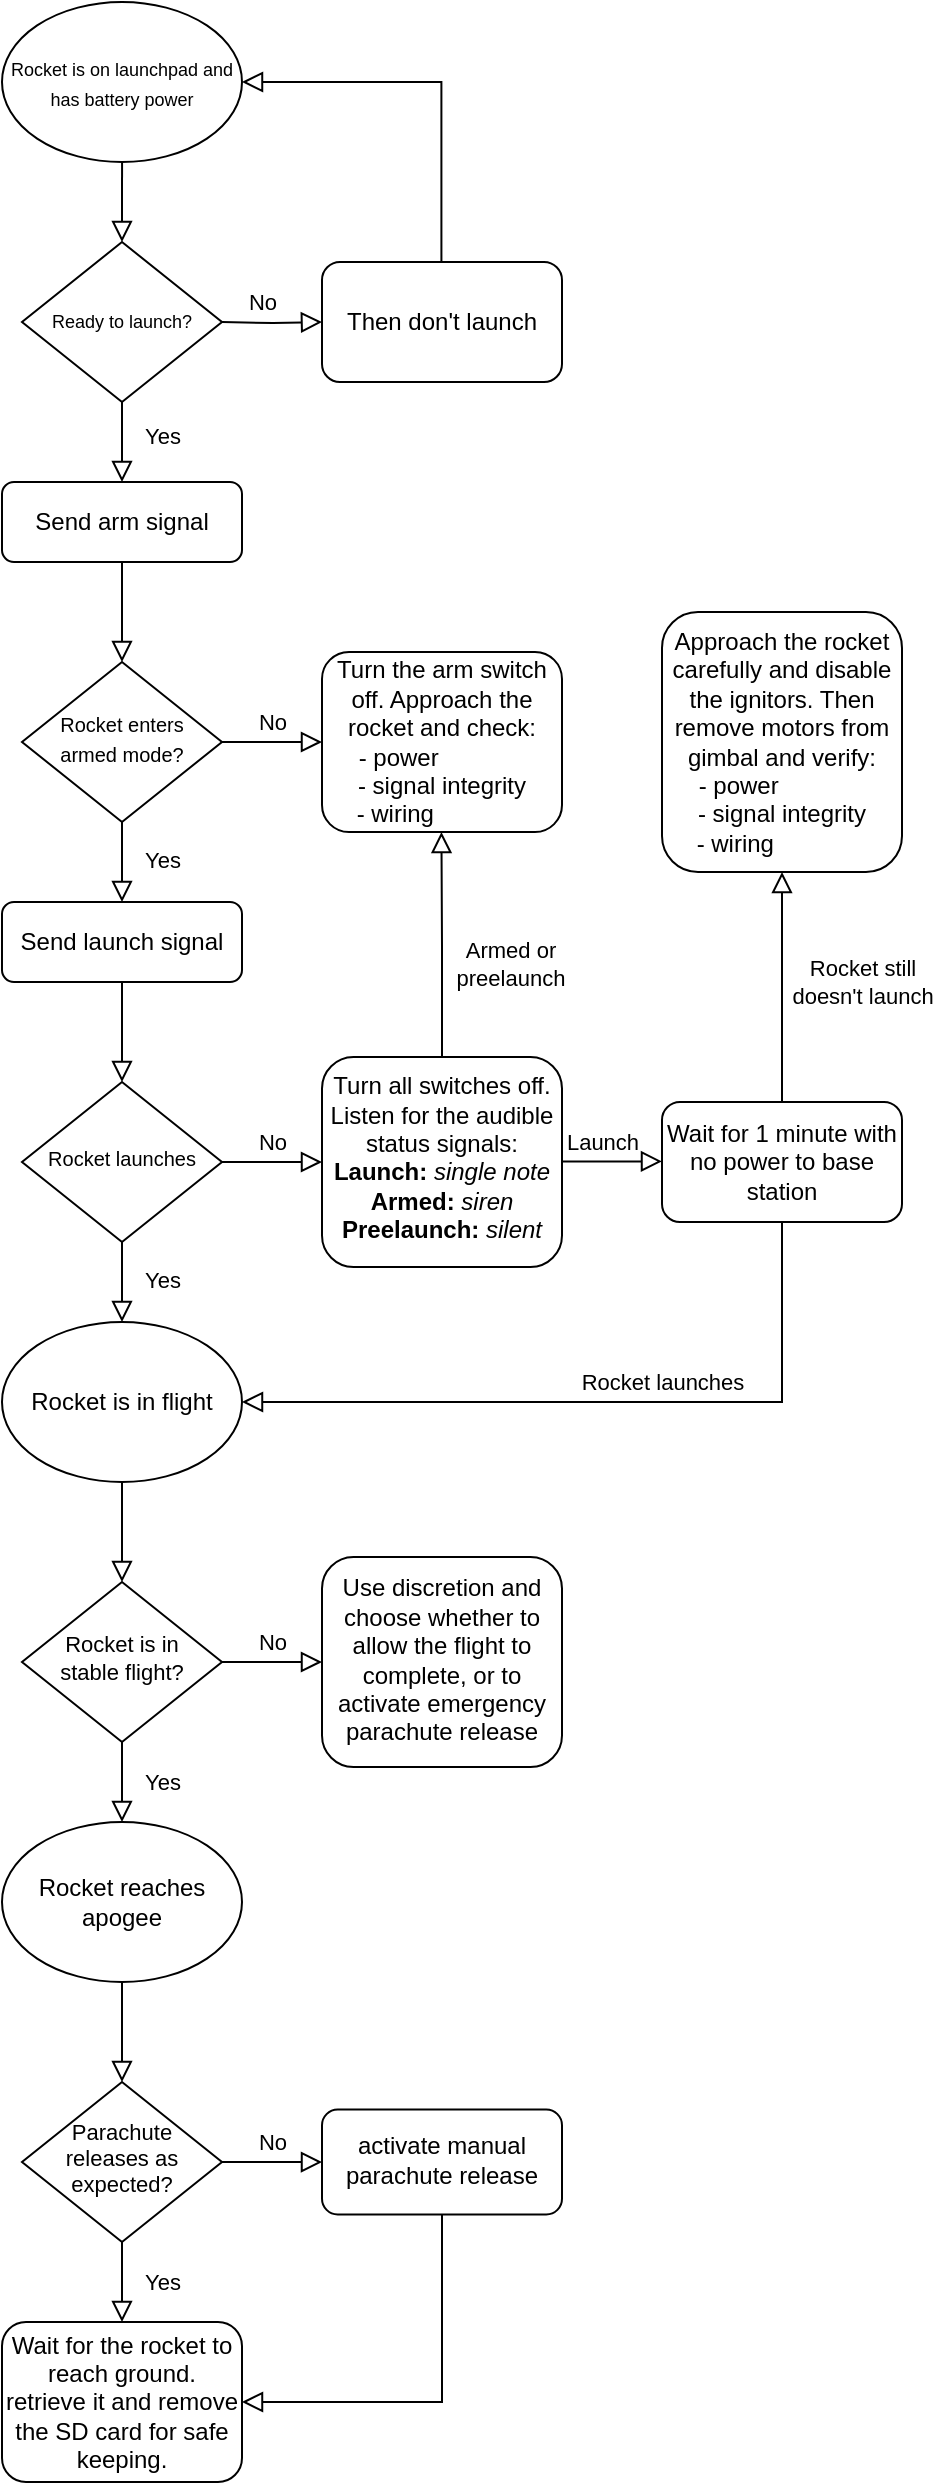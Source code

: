 <mxfile version="27.0.6">
  <diagram id="C5RBs43oDa-KdzZeNtuy" name="Page-1">
    <mxGraphModel dx="4063" dy="3258" grid="1" gridSize="10" guides="1" tooltips="1" connect="1" arrows="1" fold="1" page="1" pageScale="1" pageWidth="827" pageHeight="1169" math="0" shadow="0">
      <root>
        <mxCell id="WIyWlLk6GJQsqaUBKTNV-0" />
        <mxCell id="WIyWlLk6GJQsqaUBKTNV-1" parent="WIyWlLk6GJQsqaUBKTNV-0" />
        <mxCell id="WIyWlLk6GJQsqaUBKTNV-2" value="" style="rounded=0;html=1;jettySize=auto;orthogonalLoop=1;fontSize=11;endArrow=block;endFill=0;endSize=8;strokeWidth=1;shadow=0;labelBackgroundColor=none;edgeStyle=orthogonalEdgeStyle;" parent="WIyWlLk6GJQsqaUBKTNV-1" source="WIyWlLk6GJQsqaUBKTNV-3" target="WIyWlLk6GJQsqaUBKTNV-6" edge="1">
          <mxGeometry relative="1" as="geometry" />
        </mxCell>
        <mxCell id="WIyWlLk6GJQsqaUBKTNV-3" value="Send arm signal" style="rounded=1;whiteSpace=wrap;html=1;fontSize=12;glass=0;strokeWidth=1;shadow=0;" parent="WIyWlLk6GJQsqaUBKTNV-1" vertex="1">
          <mxGeometry x="160" y="80" width="120" height="40" as="geometry" />
        </mxCell>
        <mxCell id="WIyWlLk6GJQsqaUBKTNV-4" value="Yes" style="rounded=0;html=1;jettySize=auto;orthogonalLoop=1;fontSize=11;endArrow=block;endFill=0;endSize=8;strokeWidth=1;shadow=0;labelBackgroundColor=none;edgeStyle=orthogonalEdgeStyle;" parent="WIyWlLk6GJQsqaUBKTNV-1" source="WIyWlLk6GJQsqaUBKTNV-6" edge="1">
          <mxGeometry x="0.013" y="20" relative="1" as="geometry">
            <mxPoint y="-1" as="offset" />
            <mxPoint x="220" y="290" as="targetPoint" />
          </mxGeometry>
        </mxCell>
        <mxCell id="WIyWlLk6GJQsqaUBKTNV-5" value="No" style="edgeStyle=orthogonalEdgeStyle;rounded=0;html=1;jettySize=auto;orthogonalLoop=1;fontSize=11;endArrow=block;endFill=0;endSize=8;strokeWidth=1;shadow=0;labelBackgroundColor=none;" parent="WIyWlLk6GJQsqaUBKTNV-1" source="WIyWlLk6GJQsqaUBKTNV-6" target="WIyWlLk6GJQsqaUBKTNV-7" edge="1">
          <mxGeometry y="10" relative="1" as="geometry">
            <mxPoint as="offset" />
          </mxGeometry>
        </mxCell>
        <mxCell id="WIyWlLk6GJQsqaUBKTNV-6" value="&lt;font style=&quot;font-size: 10px;&quot;&gt;Rocket enters armed mode?&lt;/font&gt;" style="rhombus;whiteSpace=wrap;html=1;shadow=0;fontFamily=Helvetica;fontSize=12;align=center;strokeWidth=1;spacing=9;spacingTop=-4;" parent="WIyWlLk6GJQsqaUBKTNV-1" vertex="1">
          <mxGeometry x="170" y="170" width="100" height="80" as="geometry" />
        </mxCell>
        <mxCell id="WIyWlLk6GJQsqaUBKTNV-7" value="Turn the arm switch off. Approach the rocket and check:&lt;div&gt;&amp;nbsp;- power&amp;nbsp; &amp;nbsp; &amp;nbsp; &amp;nbsp; &amp;nbsp; &amp;nbsp; &amp;nbsp;&amp;nbsp;&lt;/div&gt;&lt;div&gt;- signal integrity&lt;/div&gt;&lt;div&gt;- wiring&amp;nbsp; &amp;nbsp; &amp;nbsp; &amp;nbsp; &amp;nbsp; &amp;nbsp;&lt;span style=&quot;background-color: transparent; color: light-dark(rgb(0, 0, 0), rgb(255, 255, 255));&quot;&gt;&amp;nbsp; &amp;nbsp;&lt;/span&gt;&lt;/div&gt;" style="rounded=1;whiteSpace=wrap;html=1;fontSize=12;glass=0;strokeWidth=1;shadow=0;" parent="WIyWlLk6GJQsqaUBKTNV-1" vertex="1">
          <mxGeometry x="320" y="165" width="120" height="90" as="geometry" />
        </mxCell>
        <mxCell id="_IbXsYXAk7EcUgx4raiA-2" value="" style="rounded=0;html=1;jettySize=auto;orthogonalLoop=1;fontSize=11;endArrow=block;endFill=0;endSize=8;strokeWidth=1;shadow=0;labelBackgroundColor=none;edgeStyle=orthogonalEdgeStyle;" edge="1" parent="WIyWlLk6GJQsqaUBKTNV-1" source="_IbXsYXAk7EcUgx4raiA-3">
          <mxGeometry x="-0.506" y="40" relative="1" as="geometry">
            <mxPoint as="offset" />
            <mxPoint x="220" y="80" as="targetPoint" />
          </mxGeometry>
        </mxCell>
        <mxCell id="_IbXsYXAk7EcUgx4raiA-10" value="Yes" style="edgeLabel;html=1;align=center;verticalAlign=middle;resizable=0;points=[];labelBackgroundColor=none;" vertex="1" connectable="0" parent="_IbXsYXAk7EcUgx4raiA-2">
          <mxGeometry x="-0.244" relative="1" as="geometry">
            <mxPoint x="20" y="1" as="offset" />
          </mxGeometry>
        </mxCell>
        <mxCell id="_IbXsYXAk7EcUgx4raiA-3" value="Ready to launch?" style="rhombus;whiteSpace=wrap;html=1;shadow=0;fontFamily=Helvetica;fontSize=9;align=center;strokeWidth=1;spacing=6;spacingTop=6;spacingRight=6;spacingLeft=6;spacingBottom=6;" vertex="1" parent="WIyWlLk6GJQsqaUBKTNV-1">
          <mxGeometry x="170" y="-40" width="100" height="80" as="geometry" />
        </mxCell>
        <mxCell id="_IbXsYXAk7EcUgx4raiA-5" value="" style="rounded=0;html=1;jettySize=auto;orthogonalLoop=1;fontSize=11;endArrow=block;endFill=0;endSize=8;strokeWidth=1;shadow=0;labelBackgroundColor=none;edgeStyle=orthogonalEdgeStyle;" edge="1" parent="WIyWlLk6GJQsqaUBKTNV-1">
          <mxGeometry relative="1" as="geometry">
            <mxPoint x="220" y="-40" as="targetPoint" />
            <mxPoint x="220.032" y="-90" as="sourcePoint" />
          </mxGeometry>
        </mxCell>
        <mxCell id="_IbXsYXAk7EcUgx4raiA-11" value="No" style="edgeStyle=orthogonalEdgeStyle;rounded=0;html=1;jettySize=auto;orthogonalLoop=1;fontSize=11;endArrow=block;endFill=0;endSize=8;strokeWidth=1;shadow=0;labelBackgroundColor=none;" edge="1" parent="WIyWlLk6GJQsqaUBKTNV-1" target="_IbXsYXAk7EcUgx4raiA-12">
          <mxGeometry x="-0.216" y="10" relative="1" as="geometry">
            <mxPoint as="offset" />
            <mxPoint x="270" as="sourcePoint" />
          </mxGeometry>
        </mxCell>
        <mxCell id="_IbXsYXAk7EcUgx4raiA-12" value="Then don&#39;t launch" style="rounded=1;whiteSpace=wrap;html=1;fontSize=12;glass=0;strokeWidth=1;shadow=0;" vertex="1" parent="WIyWlLk6GJQsqaUBKTNV-1">
          <mxGeometry x="320" y="-30" width="120" height="60" as="geometry" />
        </mxCell>
        <mxCell id="_IbXsYXAk7EcUgx4raiA-13" value="" style="rounded=0;html=1;jettySize=auto;orthogonalLoop=1;fontSize=11;endArrow=block;endFill=0;endSize=8;strokeWidth=1;shadow=0;labelBackgroundColor=none;edgeStyle=orthogonalEdgeStyle;entryX=1;entryY=0.5;entryDx=0;entryDy=0;" edge="1" parent="WIyWlLk6GJQsqaUBKTNV-1" target="_IbXsYXAk7EcUgx4raiA-37">
          <mxGeometry relative="1" as="geometry">
            <mxPoint x="280" y="-110" as="targetPoint" />
            <mxPoint x="379.71" y="-30" as="sourcePoint" />
            <Array as="points">
              <mxPoint x="380" y="-120" />
            </Array>
          </mxGeometry>
        </mxCell>
        <mxCell id="_IbXsYXAk7EcUgx4raiA-14" value="" style="rounded=0;html=1;jettySize=auto;orthogonalLoop=1;fontSize=11;endArrow=block;endFill=0;endSize=8;strokeWidth=1;shadow=0;labelBackgroundColor=none;edgeStyle=orthogonalEdgeStyle;" edge="1" parent="WIyWlLk6GJQsqaUBKTNV-1" source="_IbXsYXAk7EcUgx4raiA-15" target="_IbXsYXAk7EcUgx4raiA-18">
          <mxGeometry relative="1" as="geometry" />
        </mxCell>
        <mxCell id="_IbXsYXAk7EcUgx4raiA-15" value="Send launch signal" style="rounded=1;whiteSpace=wrap;html=1;fontSize=12;glass=0;strokeWidth=1;shadow=0;" vertex="1" parent="WIyWlLk6GJQsqaUBKTNV-1">
          <mxGeometry x="160" y="290" width="120" height="40" as="geometry" />
        </mxCell>
        <mxCell id="_IbXsYXAk7EcUgx4raiA-16" value="Yes" style="rounded=0;html=1;jettySize=auto;orthogonalLoop=1;fontSize=11;endArrow=block;endFill=0;endSize=8;strokeWidth=1;shadow=0;labelBackgroundColor=none;edgeStyle=orthogonalEdgeStyle;" edge="1" parent="WIyWlLk6GJQsqaUBKTNV-1" source="_IbXsYXAk7EcUgx4raiA-18">
          <mxGeometry x="0.013" y="20" relative="1" as="geometry">
            <mxPoint y="-1" as="offset" />
            <mxPoint x="220" y="500" as="targetPoint" />
          </mxGeometry>
        </mxCell>
        <mxCell id="_IbXsYXAk7EcUgx4raiA-17" value="No" style="edgeStyle=orthogonalEdgeStyle;rounded=0;html=1;jettySize=auto;orthogonalLoop=1;fontSize=11;endArrow=block;endFill=0;endSize=8;strokeWidth=1;shadow=0;labelBackgroundColor=none;" edge="1" parent="WIyWlLk6GJQsqaUBKTNV-1" source="_IbXsYXAk7EcUgx4raiA-18" target="_IbXsYXAk7EcUgx4raiA-19">
          <mxGeometry y="10" relative="1" as="geometry">
            <mxPoint as="offset" />
          </mxGeometry>
        </mxCell>
        <mxCell id="_IbXsYXAk7EcUgx4raiA-18" value="&lt;font style=&quot;font-size: 10px;&quot;&gt;Rocket launches&lt;/font&gt;" style="rhombus;whiteSpace=wrap;html=1;shadow=0;fontFamily=Helvetica;fontSize=12;align=center;strokeWidth=1;spacing=9;spacingTop=-4;" vertex="1" parent="WIyWlLk6GJQsqaUBKTNV-1">
          <mxGeometry x="170" y="380" width="100" height="80" as="geometry" />
        </mxCell>
        <mxCell id="_IbXsYXAk7EcUgx4raiA-19" value="Turn all switches off. Listen for the audible status signals:&lt;div&gt;&lt;b&gt;Launch: &lt;/b&gt;&lt;i&gt;single note&lt;/i&gt;&lt;br&gt;&lt;div&gt;&lt;b&gt;Armed: &lt;/b&gt;&lt;i&gt;siren&lt;/i&gt;&lt;/div&gt;&lt;div&gt;&lt;b&gt;Preelaunch: &lt;/b&gt;&lt;i&gt;silent&lt;/i&gt;&lt;/div&gt;&lt;div&gt;&lt;br&gt;&lt;/div&gt;&lt;/div&gt;" style="rounded=1;whiteSpace=wrap;html=1;fontSize=12;glass=0;strokeWidth=1;shadow=0;spacing=2;spacingTop=10;" vertex="1" parent="WIyWlLk6GJQsqaUBKTNV-1">
          <mxGeometry x="320" y="367.5" width="120" height="105" as="geometry" />
        </mxCell>
        <mxCell id="_IbXsYXAk7EcUgx4raiA-28" value="" style="rounded=0;html=1;jettySize=auto;orthogonalLoop=1;fontSize=11;endArrow=block;endFill=0;endSize=8;strokeWidth=1;shadow=0;labelBackgroundColor=none;edgeStyle=orthogonalEdgeStyle;entryX=0.5;entryY=0;entryDx=0;entryDy=0;exitX=0.5;exitY=0;exitDx=0;exitDy=0;" edge="1" parent="WIyWlLk6GJQsqaUBKTNV-1" source="_IbXsYXAk7EcUgx4raiA-19">
          <mxGeometry relative="1" as="geometry">
            <mxPoint x="379.72" y="305" as="sourcePoint" />
            <mxPoint x="379.72" y="255" as="targetPoint" />
          </mxGeometry>
        </mxCell>
        <mxCell id="_IbXsYXAk7EcUgx4raiA-29" value="Armed&amp;nbsp;&lt;span style=&quot;color: light-dark(rgb(0, 0, 0), rgb(255, 255, 255));&quot;&gt;or&lt;/span&gt;&lt;div&gt;&lt;span style=&quot;color: light-dark(rgb(0, 0, 0), rgb(255, 255, 255));&quot;&gt;preelaunch&lt;/span&gt;&lt;/div&gt;" style="edgeLabel;html=1;align=center;verticalAlign=middle;resizable=0;points=[];labelBackgroundColor=none;" vertex="1" connectable="0" parent="_IbXsYXAk7EcUgx4raiA-28">
          <mxGeometry x="0.064" y="-1" relative="1" as="geometry">
            <mxPoint x="33" y="13" as="offset" />
          </mxGeometry>
        </mxCell>
        <mxCell id="_IbXsYXAk7EcUgx4raiA-30" value="Launch" style="edgeStyle=orthogonalEdgeStyle;rounded=0;html=1;jettySize=auto;orthogonalLoop=1;fontSize=11;endArrow=block;endFill=0;endSize=8;strokeWidth=1;shadow=0;labelBackgroundColor=none;" edge="1" parent="WIyWlLk6GJQsqaUBKTNV-1">
          <mxGeometry x="-0.2" y="10" relative="1" as="geometry">
            <mxPoint as="offset" />
            <mxPoint x="440" y="419.72" as="sourcePoint" />
            <mxPoint x="490" y="419.72" as="targetPoint" />
          </mxGeometry>
        </mxCell>
        <mxCell id="_IbXsYXAk7EcUgx4raiA-31" value="Wait for 1 minute with no power to base station" style="rounded=1;whiteSpace=wrap;html=1;fontSize=12;glass=0;strokeWidth=1;shadow=0;" vertex="1" parent="WIyWlLk6GJQsqaUBKTNV-1">
          <mxGeometry x="490" y="390" width="120" height="60" as="geometry" />
        </mxCell>
        <mxCell id="_IbXsYXAk7EcUgx4raiA-33" value="" style="rounded=0;html=1;jettySize=auto;orthogonalLoop=1;fontSize=11;endArrow=block;endFill=0;endSize=8;strokeWidth=1;shadow=0;labelBackgroundColor=none;edgeStyle=orthogonalEdgeStyle;exitX=0.5;exitY=1;exitDx=0;exitDy=0;entryX=1;entryY=0.5;entryDx=0;entryDy=0;" edge="1" parent="WIyWlLk6GJQsqaUBKTNV-1" source="_IbXsYXAk7EcUgx4raiA-31" target="_IbXsYXAk7EcUgx4raiA-35">
          <mxGeometry relative="1" as="geometry">
            <mxPoint x="549.91" y="450" as="sourcePoint" />
            <mxPoint x="550" y="500" as="targetPoint" />
          </mxGeometry>
        </mxCell>
        <mxCell id="_IbXsYXAk7EcUgx4raiA-36" value="Rocket launches" style="edgeLabel;html=1;align=center;verticalAlign=middle;resizable=0;points=[];labelBackgroundColor=none;" vertex="1" connectable="0" parent="_IbXsYXAk7EcUgx4raiA-33">
          <mxGeometry x="-0.21" relative="1" as="geometry">
            <mxPoint x="-8" y="-10" as="offset" />
          </mxGeometry>
        </mxCell>
        <mxCell id="_IbXsYXAk7EcUgx4raiA-35" value="Rocket is in flight" style="ellipse;whiteSpace=wrap;html=1;" vertex="1" parent="WIyWlLk6GJQsqaUBKTNV-1">
          <mxGeometry x="160" y="500" width="120" height="80" as="geometry" />
        </mxCell>
        <mxCell id="_IbXsYXAk7EcUgx4raiA-37" value="&lt;span style=&quot;font-size: 9px;&quot;&gt;Rocket is on launchpad and has battery power&lt;/span&gt;" style="ellipse;whiteSpace=wrap;html=1;" vertex="1" parent="WIyWlLk6GJQsqaUBKTNV-1">
          <mxGeometry x="160" y="-160" width="120" height="80" as="geometry" />
        </mxCell>
        <mxCell id="_IbXsYXAk7EcUgx4raiA-38" value="Approach the rocket carefully and disable the ignitors. Then remove motors from gimbal and&amp;nbsp;&lt;span style=&quot;background-color: transparent; color: light-dark(rgb(0, 0, 0), rgb(255, 255, 255));&quot;&gt;verify:&lt;/span&gt;&lt;div&gt;&lt;div&gt;&amp;nbsp;- power&amp;nbsp; &amp;nbsp; &amp;nbsp; &amp;nbsp; &amp;nbsp; &amp;nbsp; &amp;nbsp;&amp;nbsp;&lt;/div&gt;&lt;div&gt;- signal integrity&lt;/div&gt;&lt;div&gt;- wiring&amp;nbsp; &amp;nbsp; &amp;nbsp; &amp;nbsp; &amp;nbsp; &amp;nbsp;&lt;span style=&quot;background-color: transparent; color: light-dark(rgb(0, 0, 0), rgb(255, 255, 255));&quot;&gt;&amp;nbsp; &amp;nbsp;&lt;/span&gt;&lt;/div&gt;&lt;/div&gt;" style="rounded=1;whiteSpace=wrap;html=1;fontSize=12;glass=0;strokeWidth=1;shadow=0;" vertex="1" parent="WIyWlLk6GJQsqaUBKTNV-1">
          <mxGeometry x="490" y="145" width="120" height="130" as="geometry" />
        </mxCell>
        <mxCell id="_IbXsYXAk7EcUgx4raiA-39" value="" style="rounded=0;html=1;jettySize=auto;orthogonalLoop=1;fontSize=11;endArrow=block;endFill=0;endSize=8;strokeWidth=1;shadow=0;labelBackgroundColor=none;edgeStyle=orthogonalEdgeStyle;exitX=0.5;exitY=0;exitDx=0;exitDy=0;entryX=0.5;entryY=1;entryDx=0;entryDy=0;" edge="1" parent="WIyWlLk6GJQsqaUBKTNV-1" source="_IbXsYXAk7EcUgx4raiA-31" target="_IbXsYXAk7EcUgx4raiA-38">
          <mxGeometry relative="1" as="geometry">
            <mxPoint x="549.87" y="335" as="sourcePoint" />
            <mxPoint x="549.87" y="285" as="targetPoint" />
          </mxGeometry>
        </mxCell>
        <mxCell id="_IbXsYXAk7EcUgx4raiA-40" value="Rocket still&lt;div&gt;doesn&#39;t&amp;nbsp;&lt;span style=&quot;color: light-dark(rgb(0, 0, 0), rgb(255, 255, 255));&quot;&gt;launch&lt;/span&gt;&lt;/div&gt;" style="edgeLabel;html=1;align=center;verticalAlign=middle;resizable=0;points=[];labelBackgroundColor=none;" vertex="1" connectable="0" parent="_IbXsYXAk7EcUgx4raiA-39">
          <mxGeometry x="0.001" y="1" relative="1" as="geometry">
            <mxPoint x="41" y="-3" as="offset" />
          </mxGeometry>
        </mxCell>
        <mxCell id="_IbXsYXAk7EcUgx4raiA-41" value="" style="rounded=0;html=1;jettySize=auto;orthogonalLoop=1;fontSize=11;endArrow=block;endFill=0;endSize=8;strokeWidth=1;shadow=0;labelBackgroundColor=none;edgeStyle=orthogonalEdgeStyle;exitX=0.5;exitY=1;exitDx=0;exitDy=0;" edge="1" parent="WIyWlLk6GJQsqaUBKTNV-1" target="_IbXsYXAk7EcUgx4raiA-44" source="_IbXsYXAk7EcUgx4raiA-35">
          <mxGeometry relative="1" as="geometry">
            <mxPoint x="220" y="590" as="sourcePoint" />
          </mxGeometry>
        </mxCell>
        <mxCell id="_IbXsYXAk7EcUgx4raiA-42" value="Yes" style="rounded=0;html=1;jettySize=auto;orthogonalLoop=1;fontSize=11;endArrow=block;endFill=0;endSize=8;strokeWidth=1;shadow=0;labelBackgroundColor=none;edgeStyle=orthogonalEdgeStyle;entryX=0.5;entryY=0;entryDx=0;entryDy=0;" edge="1" parent="WIyWlLk6GJQsqaUBKTNV-1" source="_IbXsYXAk7EcUgx4raiA-44" target="_IbXsYXAk7EcUgx4raiA-46">
          <mxGeometry x="0.013" y="20" relative="1" as="geometry">
            <mxPoint y="-1" as="offset" />
            <mxPoint x="220" y="750" as="targetPoint" />
          </mxGeometry>
        </mxCell>
        <mxCell id="_IbXsYXAk7EcUgx4raiA-43" value="No" style="edgeStyle=orthogonalEdgeStyle;rounded=0;html=1;jettySize=auto;orthogonalLoop=1;fontSize=11;endArrow=block;endFill=0;endSize=8;strokeWidth=1;shadow=0;labelBackgroundColor=none;" edge="1" parent="WIyWlLk6GJQsqaUBKTNV-1" source="_IbXsYXAk7EcUgx4raiA-44" target="_IbXsYXAk7EcUgx4raiA-45">
          <mxGeometry y="10" relative="1" as="geometry">
            <mxPoint as="offset" />
          </mxGeometry>
        </mxCell>
        <mxCell id="_IbXsYXAk7EcUgx4raiA-44" value="&lt;font style=&quot;font-size: 11px;&quot;&gt;Rocket is in stable flight?&lt;/font&gt;" style="rhombus;whiteSpace=wrap;html=1;shadow=0;fontFamily=Helvetica;fontSize=9;align=center;strokeWidth=1;spacing=9;spacingTop=-4;" vertex="1" parent="WIyWlLk6GJQsqaUBKTNV-1">
          <mxGeometry x="170" y="630" width="100" height="80" as="geometry" />
        </mxCell>
        <mxCell id="_IbXsYXAk7EcUgx4raiA-45" value="&lt;div&gt;&lt;div&gt;Use discretion and choose whether to allow the flight to complete, or to activate emergency parachute release&lt;/div&gt;&lt;/div&gt;" style="rounded=1;whiteSpace=wrap;html=1;fontSize=12;glass=0;strokeWidth=1;shadow=0;spacing=1;spacingTop=-2;" vertex="1" parent="WIyWlLk6GJQsqaUBKTNV-1">
          <mxGeometry x="320" y="617.5" width="120" height="105" as="geometry" />
        </mxCell>
        <mxCell id="_IbXsYXAk7EcUgx4raiA-46" value="Rocket reaches apogee" style="ellipse;whiteSpace=wrap;html=1;" vertex="1" parent="WIyWlLk6GJQsqaUBKTNV-1">
          <mxGeometry x="160" y="750" width="120" height="80" as="geometry" />
        </mxCell>
        <mxCell id="_IbXsYXAk7EcUgx4raiA-48" value="" style="rounded=0;html=1;jettySize=auto;orthogonalLoop=1;fontSize=11;endArrow=block;endFill=0;endSize=8;strokeWidth=1;shadow=0;labelBackgroundColor=none;edgeStyle=orthogonalEdgeStyle;exitX=0.5;exitY=1;exitDx=0;exitDy=0;" edge="1" parent="WIyWlLk6GJQsqaUBKTNV-1" target="_IbXsYXAk7EcUgx4raiA-51" source="_IbXsYXAk7EcUgx4raiA-46">
          <mxGeometry relative="1" as="geometry">
            <mxPoint x="220" y="830" as="sourcePoint" />
          </mxGeometry>
        </mxCell>
        <mxCell id="_IbXsYXAk7EcUgx4raiA-49" value="Yes" style="rounded=0;html=1;jettySize=auto;orthogonalLoop=1;fontSize=11;endArrow=block;endFill=0;endSize=8;strokeWidth=1;shadow=0;labelBackgroundColor=none;edgeStyle=orthogonalEdgeStyle;entryX=0.5;entryY=0;entryDx=0;entryDy=0;" edge="1" parent="WIyWlLk6GJQsqaUBKTNV-1" source="_IbXsYXAk7EcUgx4raiA-51" target="_IbXsYXAk7EcUgx4raiA-53">
          <mxGeometry x="0.013" y="20" relative="1" as="geometry">
            <mxPoint y="-1" as="offset" />
            <mxPoint x="220" y="1000" as="targetPoint" />
          </mxGeometry>
        </mxCell>
        <mxCell id="_IbXsYXAk7EcUgx4raiA-50" value="No" style="edgeStyle=orthogonalEdgeStyle;rounded=0;html=1;jettySize=auto;orthogonalLoop=1;fontSize=11;endArrow=block;endFill=0;endSize=8;strokeWidth=1;shadow=0;labelBackgroundColor=none;" edge="1" parent="WIyWlLk6GJQsqaUBKTNV-1" source="_IbXsYXAk7EcUgx4raiA-51" target="_IbXsYXAk7EcUgx4raiA-52">
          <mxGeometry y="10" relative="1" as="geometry">
            <mxPoint as="offset" />
          </mxGeometry>
        </mxCell>
        <mxCell id="_IbXsYXAk7EcUgx4raiA-51" value="&lt;span style=&quot;font-size: 11px;&quot;&gt;Parachute releases as expected?&lt;/span&gt;" style="rhombus;whiteSpace=wrap;html=1;shadow=0;fontFamily=Helvetica;fontSize=9;align=center;strokeWidth=1;spacing=9;spacingTop=-4;" vertex="1" parent="WIyWlLk6GJQsqaUBKTNV-1">
          <mxGeometry x="170" y="880" width="100" height="80" as="geometry" />
        </mxCell>
        <mxCell id="_IbXsYXAk7EcUgx4raiA-52" value="&lt;div&gt;&lt;div&gt;activate manual parachute release&lt;/div&gt;&lt;/div&gt;" style="rounded=1;whiteSpace=wrap;html=1;fontSize=12;glass=0;strokeWidth=1;shadow=0;spacing=1;spacingTop=-2;" vertex="1" parent="WIyWlLk6GJQsqaUBKTNV-1">
          <mxGeometry x="320" y="893.75" width="120" height="52.5" as="geometry" />
        </mxCell>
        <mxCell id="_IbXsYXAk7EcUgx4raiA-53" value="Wait for the rocket to reach ground.&lt;div&gt;retrieve it and remove the SD card for safe keeping.&lt;/div&gt;" style="rounded=1;whiteSpace=wrap;html=1;fontSize=12;glass=0;strokeWidth=1;shadow=0;" vertex="1" parent="WIyWlLk6GJQsqaUBKTNV-1">
          <mxGeometry x="160" y="1000" width="120" height="80" as="geometry" />
        </mxCell>
        <mxCell id="_IbXsYXAk7EcUgx4raiA-55" value="" style="rounded=0;html=1;jettySize=auto;orthogonalLoop=1;fontSize=11;endArrow=block;endFill=0;endSize=8;strokeWidth=1;shadow=0;labelBackgroundColor=none;edgeStyle=orthogonalEdgeStyle;exitX=0.5;exitY=1;exitDx=0;exitDy=0;entryX=1;entryY=0.5;entryDx=0;entryDy=0;" edge="1" parent="WIyWlLk6GJQsqaUBKTNV-1" source="_IbXsYXAk7EcUgx4raiA-52" target="_IbXsYXAk7EcUgx4raiA-53">
          <mxGeometry relative="1" as="geometry">
            <mxPoint x="379.77" y="950" as="sourcePoint" />
            <mxPoint x="379.77" y="1000" as="targetPoint" />
          </mxGeometry>
        </mxCell>
      </root>
    </mxGraphModel>
  </diagram>
</mxfile>
